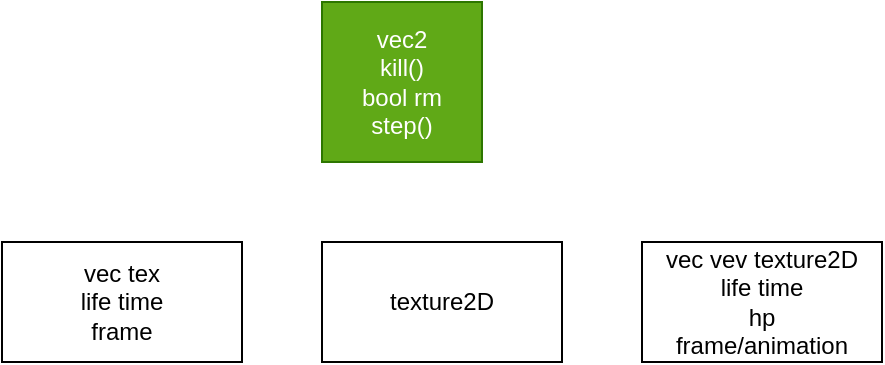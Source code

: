 <mxfile>
    <diagram id="6lCVPWN0nHL93GgOS7Fh" name="Page-1">
        <mxGraphModel dx="794" dy="440" grid="1" gridSize="10" guides="1" tooltips="1" connect="1" arrows="1" fold="1" page="1" pageScale="1" pageWidth="827" pageHeight="1169" math="0" shadow="0">
            <root>
                <mxCell id="0"/>
                <mxCell id="1" parent="0"/>
                <mxCell id="2" value="vec2&lt;br&gt;kill()&lt;br&gt;bool rm&lt;br&gt;step()" style="whiteSpace=wrap;html=1;aspect=fixed;fillColor=#60a917;fontColor=#ffffff;strokeColor=#2D7600;" vertex="1" parent="1">
                    <mxGeometry x="240" y="40" width="80" height="80" as="geometry"/>
                </mxCell>
                <mxCell id="4" value="vec tex&lt;br&gt;life time&lt;br&gt;frame" style="whiteSpace=wrap;html=1;" vertex="1" parent="1">
                    <mxGeometry x="80" y="160" width="120" height="60" as="geometry"/>
                </mxCell>
                <mxCell id="5" value="texture2D&lt;br&gt;" style="whiteSpace=wrap;html=1;" vertex="1" parent="1">
                    <mxGeometry x="240" y="160" width="120" height="60" as="geometry"/>
                </mxCell>
                <mxCell id="6" value="vec vev texture2D&lt;br&gt;life time&lt;br&gt;hp&lt;br&gt;frame/animation&lt;br&gt;" style="whiteSpace=wrap;html=1;" vertex="1" parent="1">
                    <mxGeometry x="400" y="160" width="120" height="60" as="geometry"/>
                </mxCell>
            </root>
        </mxGraphModel>
    </diagram>
</mxfile>
